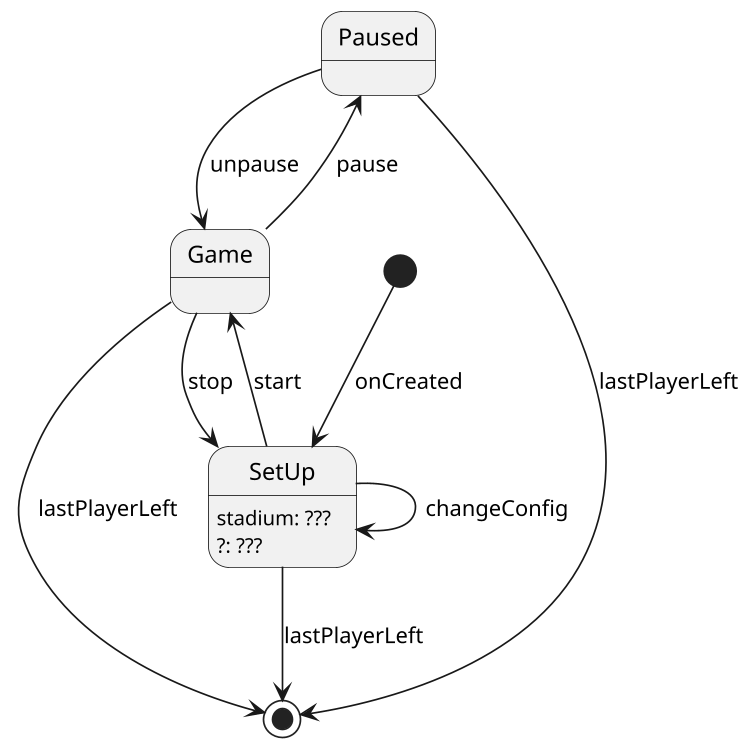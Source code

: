 @startuml
scale 750 width
[*] --> SetUp : onCreated

SetUp : stadium: ???
SetUp : ?: ???
SetUp --> SetUp : changeConfig
SetUp --> Game : start
SetUp --> [*] : lastPlayerLeft

Game -left-> Paused : pause
Game --> SetUp : stop
Game --> [*] : lastPlayerLeft

Paused --> Game : unpause
Paused --> [*] : lastPlayerLeft
@enduml